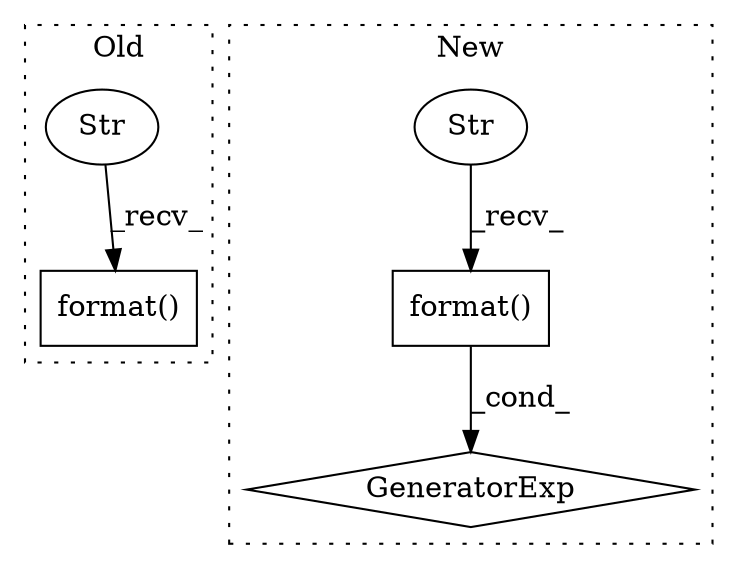 digraph G {
subgraph cluster0 {
1 [label="format()" a="75" s="6597,6711" l="20,1" shape="box"];
4 [label="Str" a="66" s="6597" l="12" shape="ellipse"];
label = "Old";
style="dotted";
}
subgraph cluster1 {
2 [label="format()" a="75" s="7505,7535" l="18,1" shape="box"];
3 [label="Str" a="66" s="7505" l="10" shape="ellipse"];
5 [label="GeneratorExp" a="55" s="7505" l="10" shape="diamond"];
label = "New";
style="dotted";
}
2 -> 5 [label="_cond_"];
3 -> 2 [label="_recv_"];
4 -> 1 [label="_recv_"];
}
